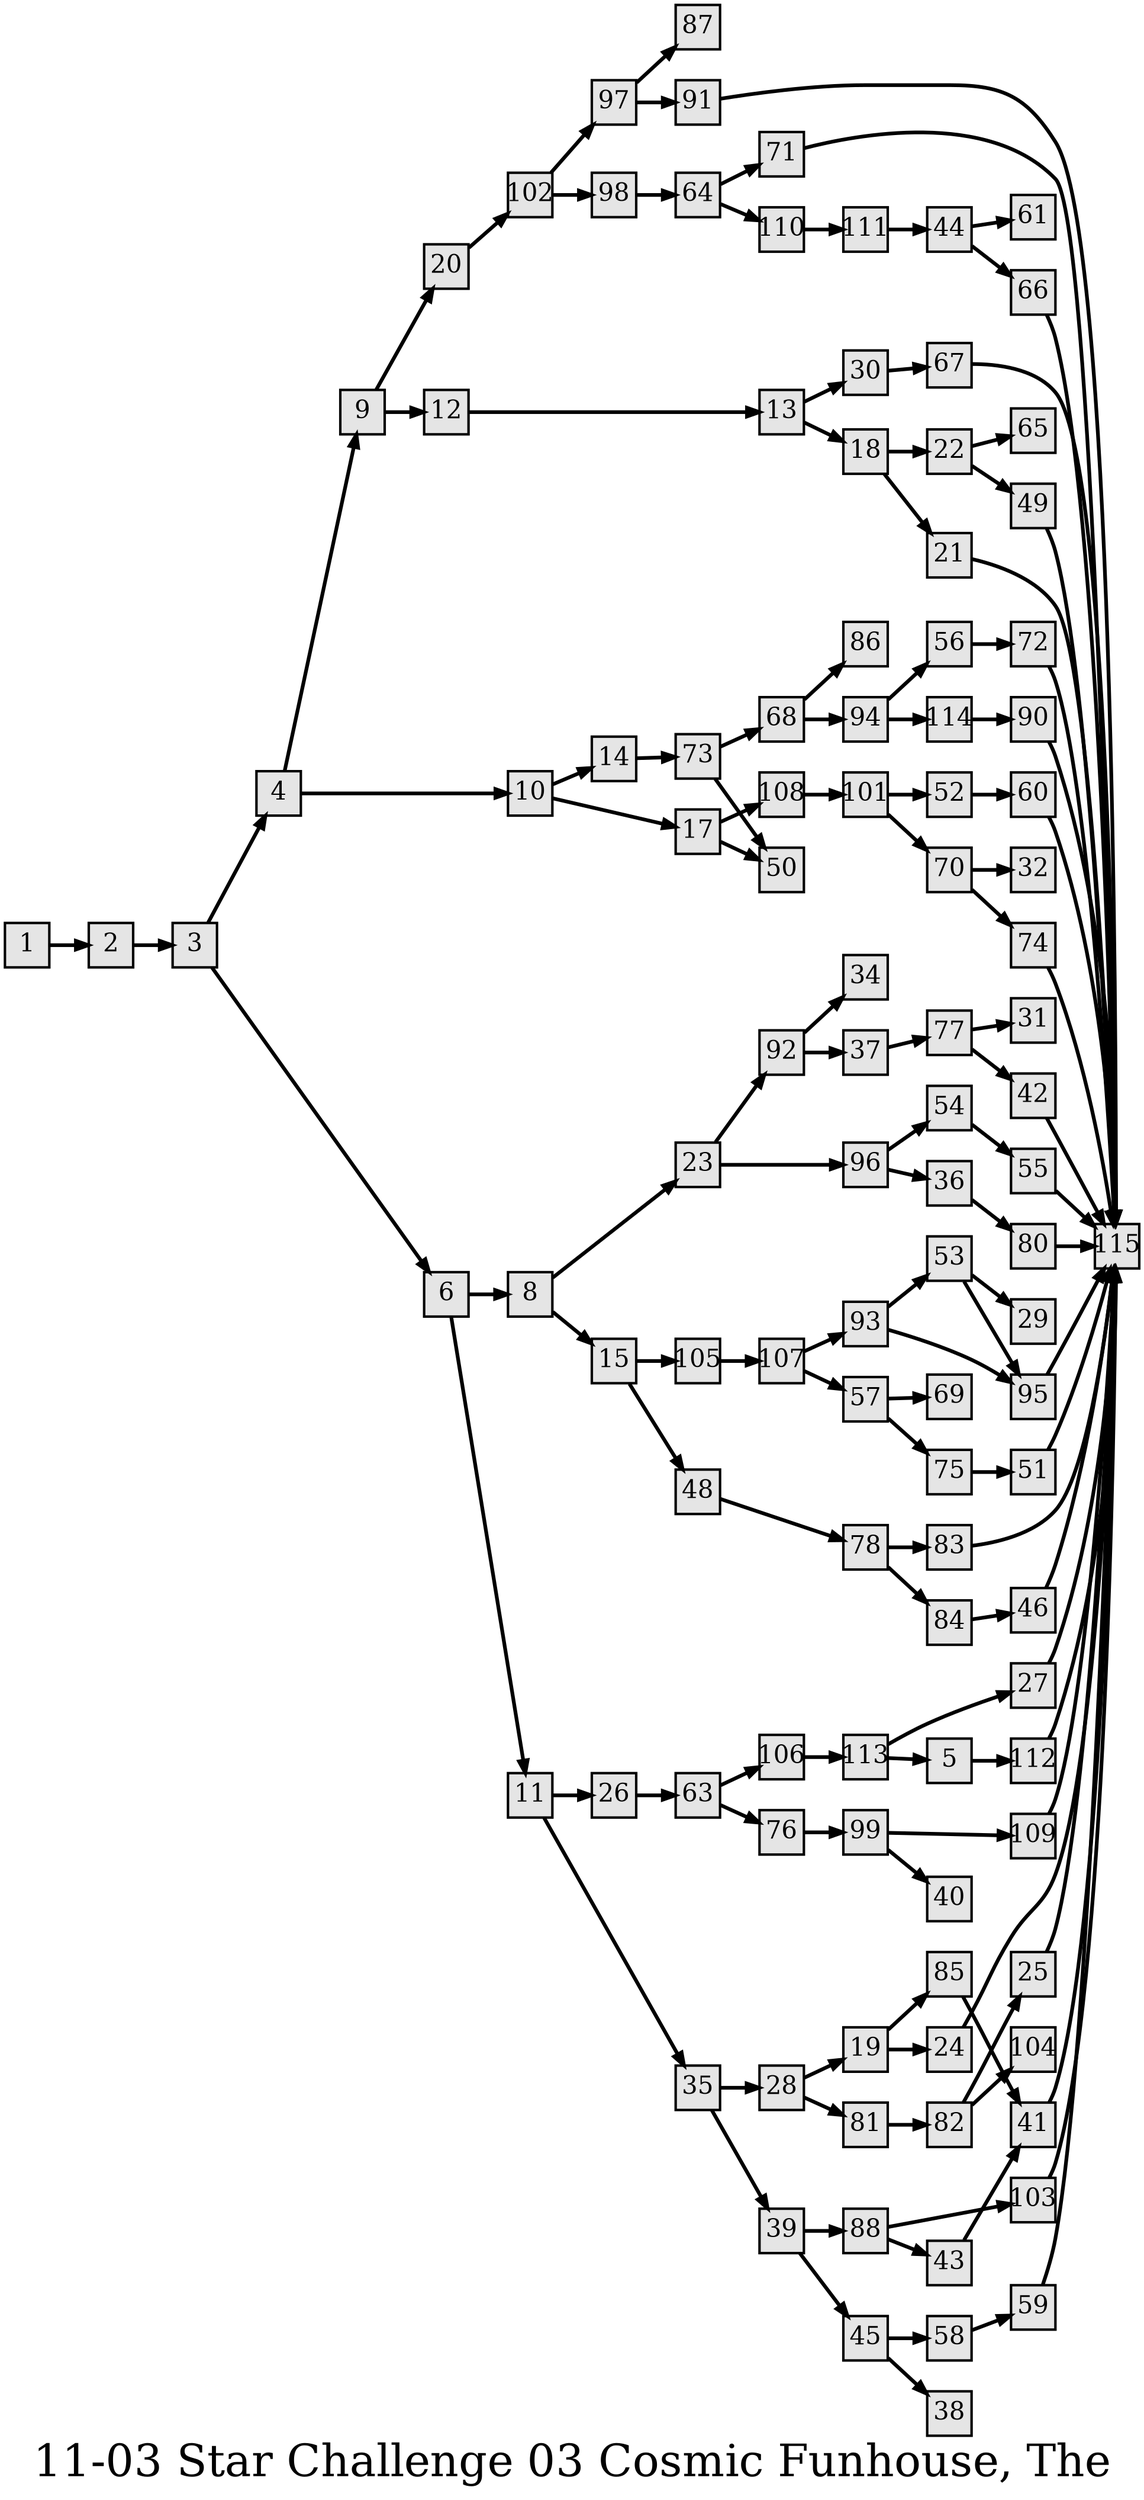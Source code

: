 digraph g{
  graph [ label="11-03 Star Challenge 03 Cosmic Funhouse, The" rankdir=LR, ordering=out, fontsize=36, nodesep="0.35", ranksep="0.45"];
  node  [shape=rect, penwidth=2, fontsize=20, style=filled, fillcolor=grey90, margin="0,0", labelfloat=true, regular=true, fixedsize=true];
  edge  [labelfloat=true, penwidth=3, fontsize=12];
  // ---;
  // group  : Katz;
  // id     :;
  // gbid   :;
  // series :;
  // title  :;
  // author :;
  // credit:;
  // - name : Kylie McGregor;
  // role : encoder;
  // date : 2017-08-24;
  // - name : Jeremy Douglass;
  // role : editor;
  // date : 2017-10-19;
  // render:;
  // - name   : small;
  // styles : gvStyles-small.txt;
  // engine : dot;
  // comment: >;
  
  // ---;
  
  // From | To | Label;
  
  1 -> 2;
  2 -> 3;
  3 -> 4;
  3 -> 6;
  4 -> 9;
  4 -> 10;
  5 -> 112;
  6 -> 8;
  6 -> 11;
  8 -> 23;
  8 -> 15;
  9 -> 20;
  9 -> 12;
  10 -> 14;
  10 -> 17;
  11 -> 26;
  11 -> 35;
  12 -> 13;
  13 -> 30;
  13 -> 18;
  14 -> 73;
  15 -> 105;
  15 -> 48;
  17 -> 108;
  17 -> 50;
  18 -> 22;
  18 -> 21;
  19 -> 85;
  19 -> 24;
  20 -> 102;
  21 -> 115;
  22 -> 49;
  22 -> 65;
  23 -> 92;
  23 -> 96;
  24 -> 115;
  25 -> 115;
  26 -> 63;
  27 -> 115;
  28 -> 19;
  28 -> 81;
  30 -> 67;
  35 -> 28;
  35 -> 39;
  36 -> 80;
  37 -> 77;
  39 -> 88;
  39 -> 45;
  41 -> 115;
  42 -> 115;
  43 -> 41;
  44 -> 61;
  44 -> 66;
  45 -> 58;
  45 -> 38;
  46 -> 115;
  48 -> 78;
  49 -> 115;
  51 -> 115;
  52 -> 60;
  53 -> 29;
  53 -> 95;
  54 -> 55;
  55 -> 115;
  56 -> 72;
  57 -> 69;
  57 -> 75;
  58 -> 59;
  59 -> 115;
  60 -> 115;
  63 -> 106;
  63 -> 76;
  64 -> 71;
  64 -> 110;
  66 -> 115;
  67 -> 115;
  68 -> 86;
  68 -> 94;
  70 -> 32;
  70 -> 74;
  71 -> 115;
  72 -> 115;
  73 -> 68;
  73 -> 50;
  74 -> 115;
  75 -> 51;
  76 -> 99;
  77 -> 31;
  77 -> 42;
  78 -> 83;
  78 -> 84;
  80 -> 115;
  81 -> 82;
  82 -> 25;
  82 -> 104;
  83 -> 115;
  84 -> 46;
  85 -> 41;
  88 -> 103;
  88 -> 43;
  90 -> 115;
  91 -> 115;
  92 -> 34;
  92 -> 37;
  93 -> 53;
  93 -> 95;
  94 -> 56;
  94 -> 114;
  95 -> 115;
  96 -> 54;
  96 -> 36;
  97 -> 87;
  97 -> 91;
  98 -> 64;
  99 -> 109;
  99 -> 40;
  101 -> 52;
  101 -> 70;
  102 -> 97;
  102 -> 98;
  103 -> 115;
  105 -> 107;
  106 -> 113;
  107 -> 93;
  107 -> 57;
  108 -> 101;
  109 -> 115;
  110 -> 111;
  111 -> 44;
  112 -> 115;
  113 -> 27;
  113 -> 5;
  114 -> 90;
}

